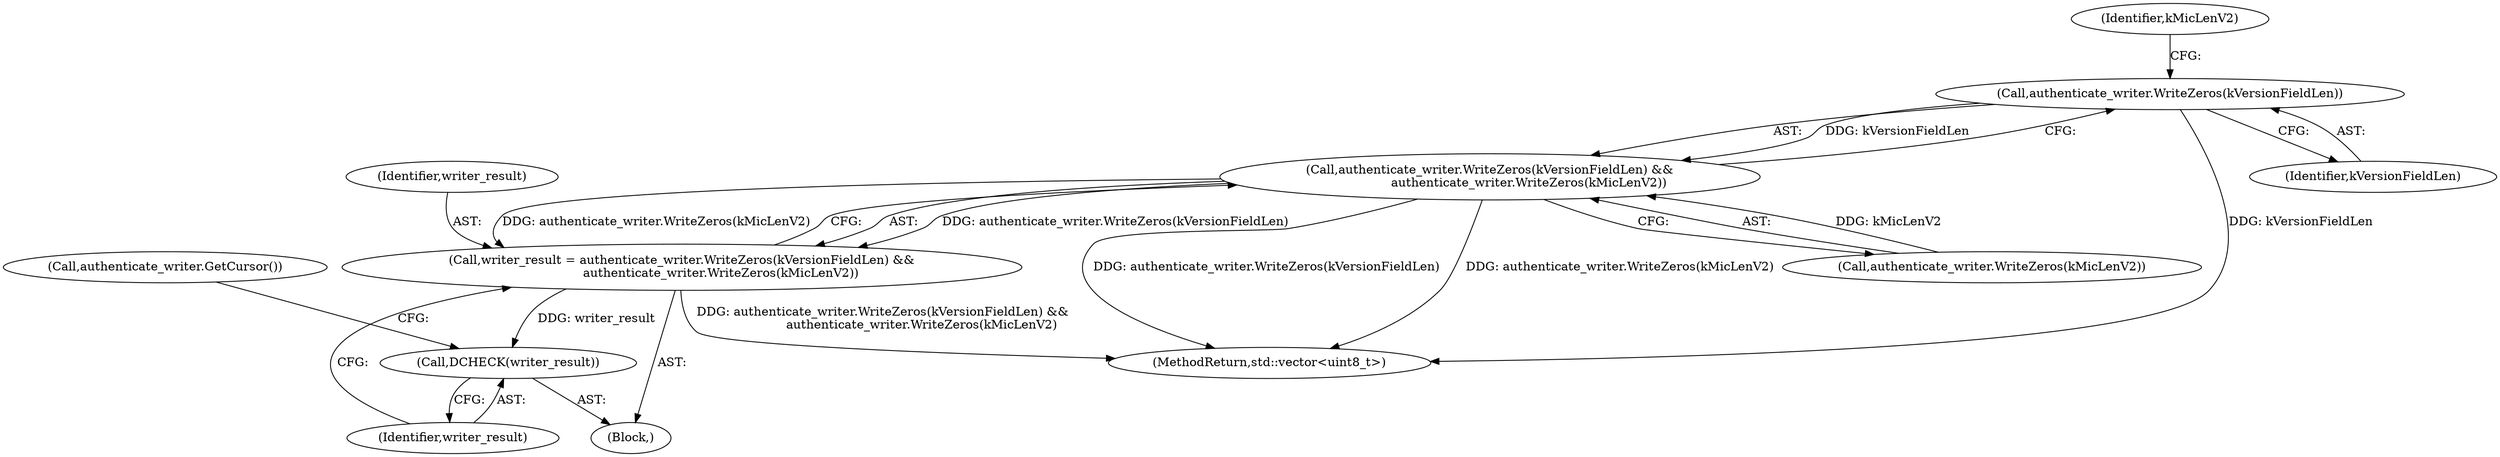 digraph "0_Chrome_9cfe470d793da6e09b966d435c8fa2ba1625d5fe_3@API" {
"1000282" [label="(Call,authenticate_writer.WriteZeros(kVersionFieldLen))"];
"1000281" [label="(Call,authenticate_writer.WriteZeros(kVersionFieldLen) &&\n                    authenticate_writer.WriteZeros(kMicLenV2))"];
"1000279" [label="(Call,writer_result = authenticate_writer.WriteZeros(kVersionFieldLen) &&\n                    authenticate_writer.WriteZeros(kMicLenV2))"];
"1000286" [label="(Call,DCHECK(writer_result))"];
"1000280" [label="(Identifier,writer_result)"];
"1000290" [label="(Call,authenticate_writer.GetCursor())"];
"1000287" [label="(Identifier,writer_result)"];
"1000282" [label="(Call,authenticate_writer.WriteZeros(kVersionFieldLen))"];
"1000286" [label="(Call,DCHECK(writer_result))"];
"1000285" [label="(Identifier,kMicLenV2)"];
"1000373" [label="(MethodReturn,std::vector<uint8_t>)"];
"1000278" [label="(Block,)"];
"1000281" [label="(Call,authenticate_writer.WriteZeros(kVersionFieldLen) &&\n                    authenticate_writer.WriteZeros(kMicLenV2))"];
"1000283" [label="(Identifier,kVersionFieldLen)"];
"1000284" [label="(Call,authenticate_writer.WriteZeros(kMicLenV2))"];
"1000279" [label="(Call,writer_result = authenticate_writer.WriteZeros(kVersionFieldLen) &&\n                    authenticate_writer.WriteZeros(kMicLenV2))"];
"1000282" -> "1000281"  [label="AST: "];
"1000282" -> "1000283"  [label="CFG: "];
"1000283" -> "1000282"  [label="AST: "];
"1000285" -> "1000282"  [label="CFG: "];
"1000281" -> "1000282"  [label="CFG: "];
"1000282" -> "1000373"  [label="DDG: kVersionFieldLen"];
"1000282" -> "1000281"  [label="DDG: kVersionFieldLen"];
"1000281" -> "1000279"  [label="AST: "];
"1000281" -> "1000284"  [label="CFG: "];
"1000284" -> "1000281"  [label="AST: "];
"1000279" -> "1000281"  [label="CFG: "];
"1000281" -> "1000373"  [label="DDG: authenticate_writer.WriteZeros(kVersionFieldLen)"];
"1000281" -> "1000373"  [label="DDG: authenticate_writer.WriteZeros(kMicLenV2)"];
"1000281" -> "1000279"  [label="DDG: authenticate_writer.WriteZeros(kVersionFieldLen)"];
"1000281" -> "1000279"  [label="DDG: authenticate_writer.WriteZeros(kMicLenV2)"];
"1000284" -> "1000281"  [label="DDG: kMicLenV2"];
"1000279" -> "1000278"  [label="AST: "];
"1000280" -> "1000279"  [label="AST: "];
"1000287" -> "1000279"  [label="CFG: "];
"1000279" -> "1000373"  [label="DDG: authenticate_writer.WriteZeros(kVersionFieldLen) &&\n                    authenticate_writer.WriteZeros(kMicLenV2)"];
"1000279" -> "1000286"  [label="DDG: writer_result"];
"1000286" -> "1000278"  [label="AST: "];
"1000286" -> "1000287"  [label="CFG: "];
"1000287" -> "1000286"  [label="AST: "];
"1000290" -> "1000286"  [label="CFG: "];
}
